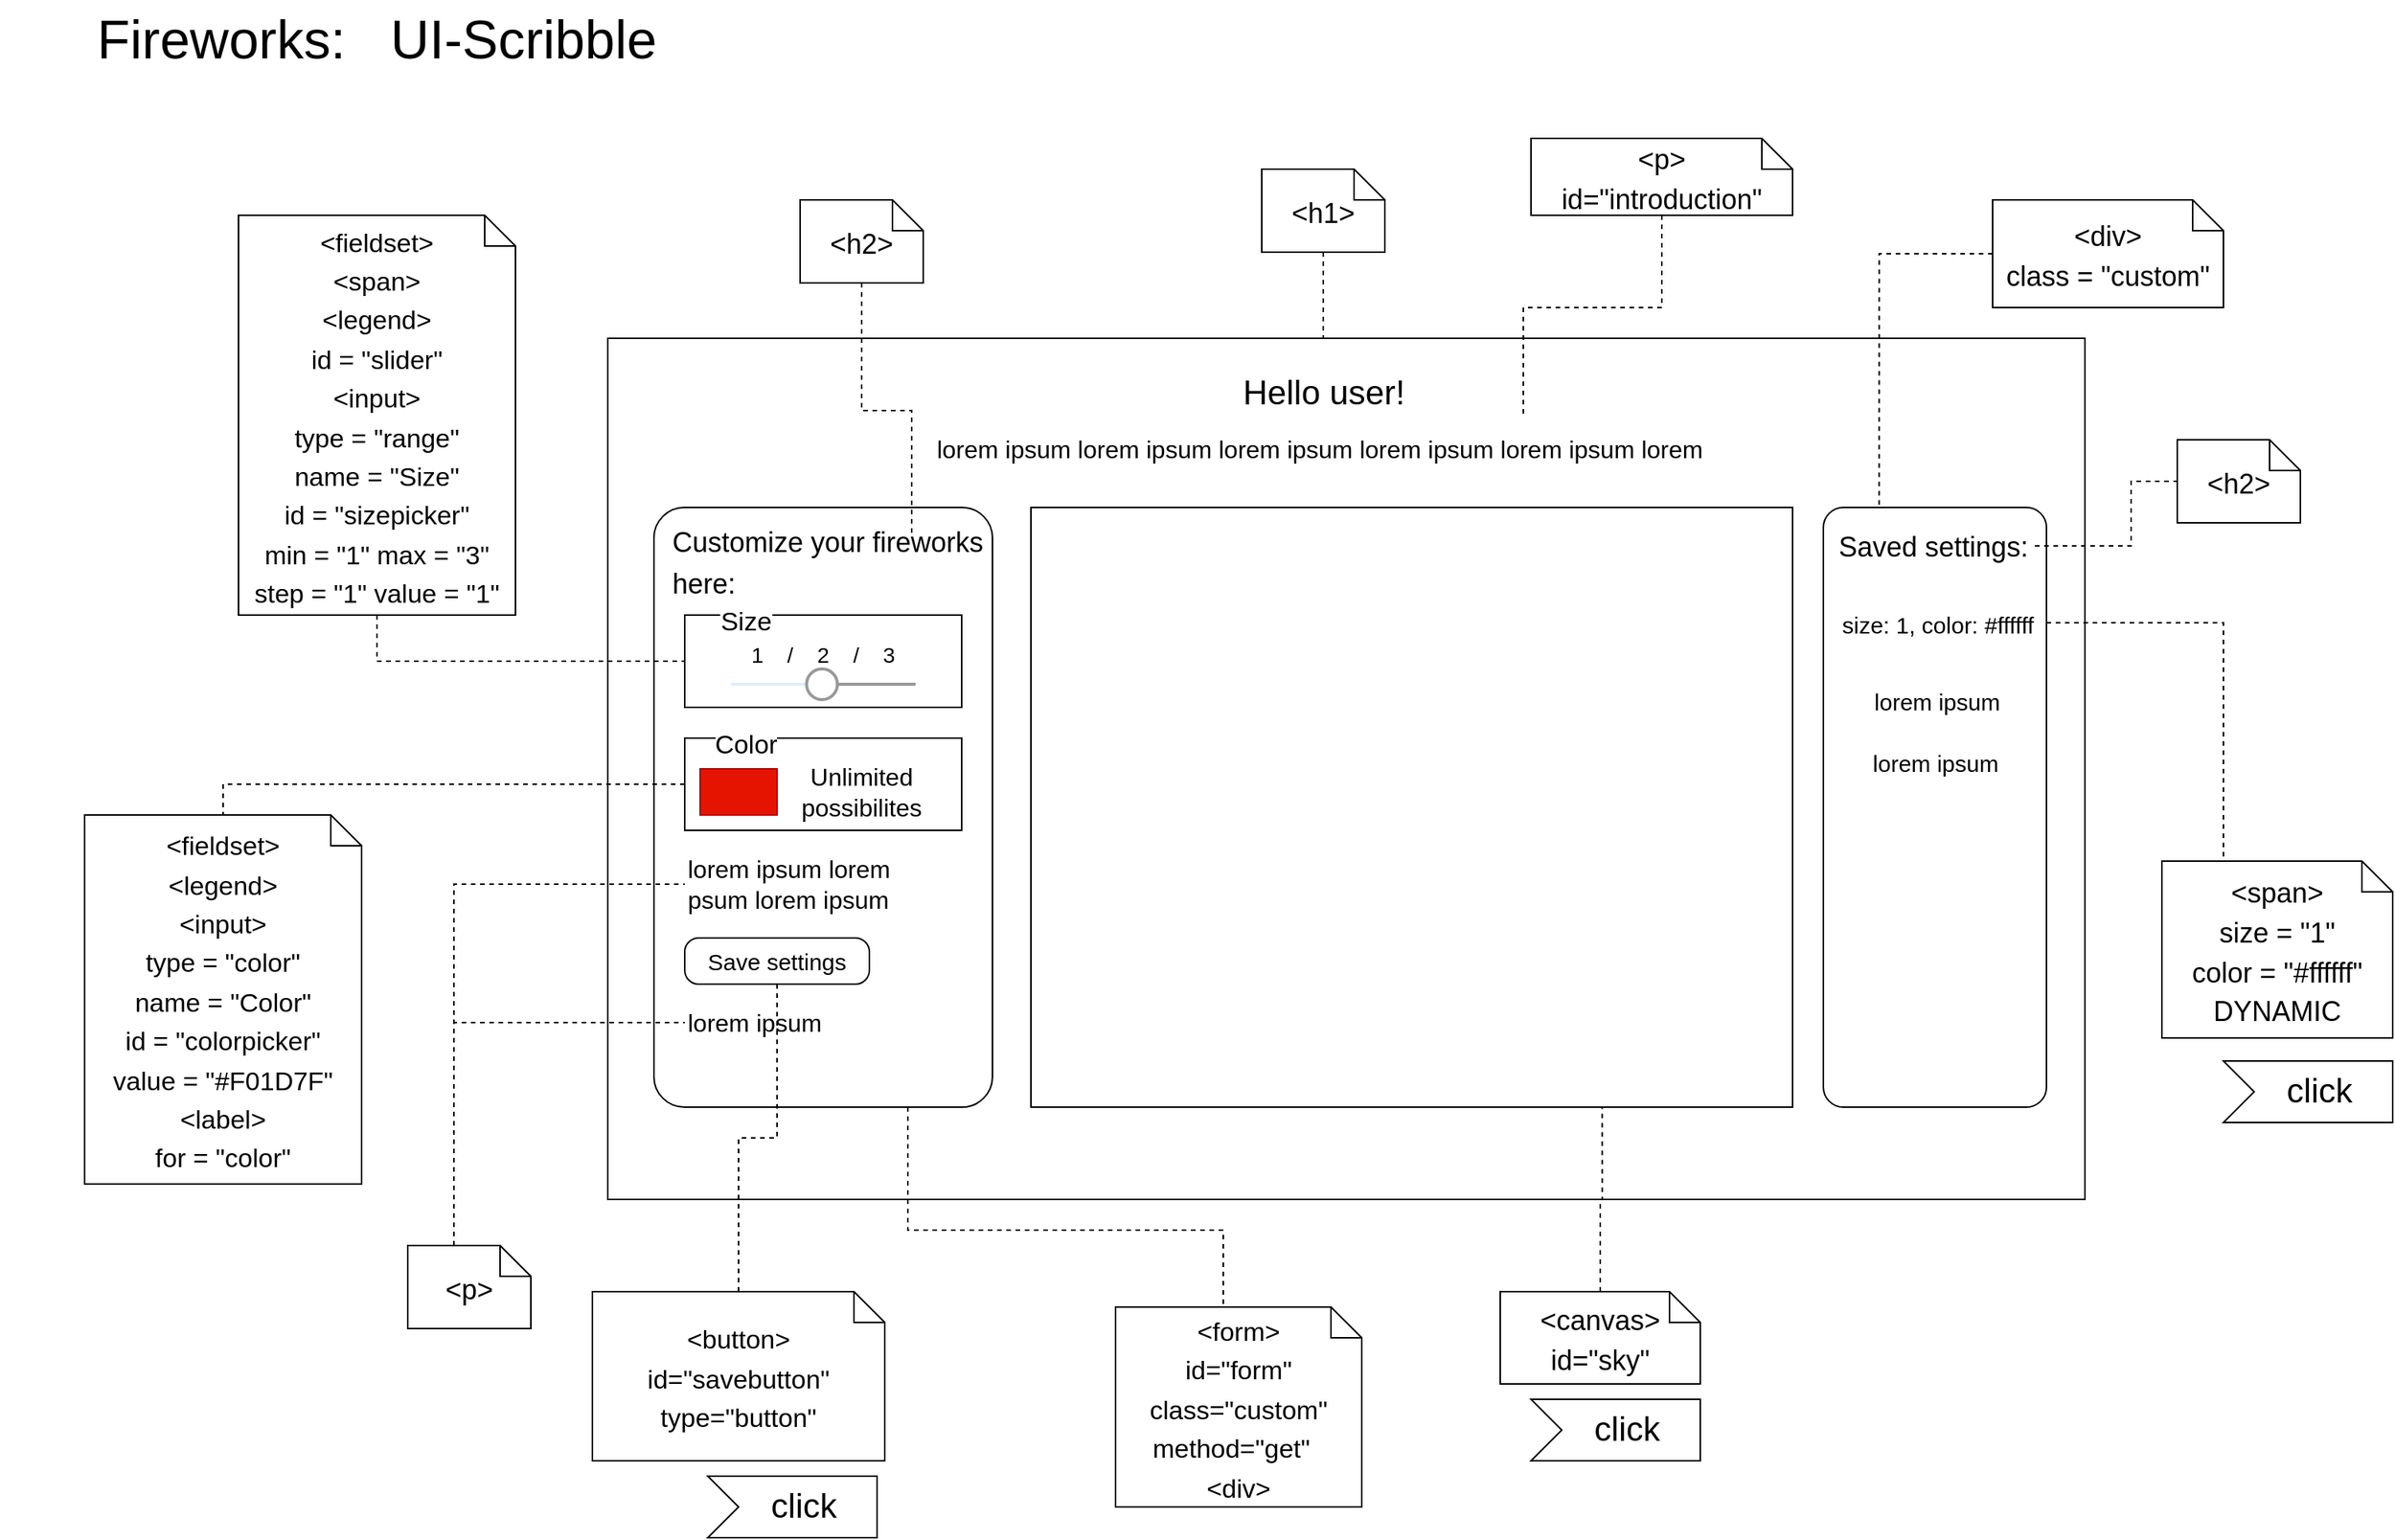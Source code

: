 <mxfile version="20.8.16" type="device" pages="2"><diagram name="UI-Scribble" id="m06QiTFsfM3fab6xTygt"><mxGraphModel dx="2072" dy="2397" grid="1" gridSize="10" guides="1" tooltips="1" connect="1" arrows="1" fold="1" page="1" pageScale="1" pageWidth="1654" pageHeight="1169" math="0" shadow="0"><root><mxCell id="0"/><mxCell id="1" parent="0"/><mxCell id="7OgPzJct-2GguKrpG13W-1" value="&lt;font style=&quot;font-size: 35px;&quot;&gt;Fireworks:&amp;nbsp; &amp;nbsp;UI-Scribble&lt;/font&gt;" style="text;strokeColor=none;align=center;fillColor=none;html=1;verticalAlign=middle;whiteSpace=wrap;rounded=0;" parent="1" vertex="1"><mxGeometry x="45" y="-1070" width="490" height="50" as="geometry"/></mxCell><mxCell id="7OgPzJct-2GguKrpG13W-2" value="" style="rounded=0;whiteSpace=wrap;html=1;fontSize=35;" parent="1" vertex="1"><mxGeometry x="440" y="-850" width="960" height="560" as="geometry"/></mxCell><mxCell id="7OgPzJct-2GguKrpG13W-3" value="&lt;font style=&quot;font-size: 16px;&quot;&gt;lorem ipsum lorem ipsum lorem ipsum lorem ipsum lorem ipsum lorem&amp;nbsp;&lt;/font&gt;" style="text;strokeColor=none;align=center;fillColor=none;html=1;verticalAlign=middle;whiteSpace=wrap;rounded=0;fontSize=35;" parent="1" vertex="1"><mxGeometry x="645" y="-800" width="520" height="30" as="geometry"/></mxCell><mxCell id="7OgPzJct-2GguKrpG13W-4" value="&lt;font style=&quot;font-size: 22px;&quot;&gt;Hello user!&lt;/font&gt;" style="text;html=1;align=center;verticalAlign=middle;resizable=0;points=[];autosize=1;strokeColor=none;fillColor=none;fontSize=35;" parent="1" vertex="1"><mxGeometry x="840" y="-850" width="130" height="60" as="geometry"/></mxCell><mxCell id="Xsv-JWHQC8-qhhV5ccBF-56" style="edgeStyle=orthogonalEdgeStyle;rounded=0;orthogonalLoop=1;jettySize=auto;html=1;exitX=0.5;exitY=1;exitDx=0;exitDy=0;exitPerimeter=0;dashed=1;fontSize=22;endArrow=none;endFill=0;" edge="1" parent="1" source="7OgPzJct-2GguKrpG13W-5" target="7OgPzJct-2GguKrpG13W-4"><mxGeometry relative="1" as="geometry"/></mxCell><mxCell id="7OgPzJct-2GguKrpG13W-5" value="&lt;font style=&quot;font-size: 18px;&quot;&gt;&amp;lt;h1&amp;gt;&lt;/font&gt;" style="shape=note;size=20;whiteSpace=wrap;html=1;fontSize=21;" parent="1" vertex="1"><mxGeometry x="865" y="-960" width="80" height="54" as="geometry"/></mxCell><mxCell id="7OgPzJct-2GguKrpG13W-13" style="edgeStyle=orthogonalEdgeStyle;rounded=0;orthogonalLoop=1;jettySize=auto;html=1;exitX=0.5;exitY=1;exitDx=0;exitDy=0;exitPerimeter=0;entryX=0.75;entryY=0;entryDx=0;entryDy=0;dashed=1;fontSize=18;endArrow=none;endFill=0;" parent="1" source="7OgPzJct-2GguKrpG13W-6" target="7OgPzJct-2GguKrpG13W-3" edge="1"><mxGeometry relative="1" as="geometry"><Array as="points"><mxPoint x="1125" y="-870"/><mxPoint x="1035" y="-870"/></Array></mxGeometry></mxCell><mxCell id="7OgPzJct-2GguKrpG13W-6" value="&lt;font style=&quot;font-size: 18px;&quot;&gt;&amp;lt;p&amp;gt;&lt;br&gt;id=&quot;introduction&quot;&lt;/font&gt;" style="shape=note;size=20;whiteSpace=wrap;html=1;fontSize=21;" parent="1" vertex="1"><mxGeometry x="1040" y="-980" width="170" height="50" as="geometry"/></mxCell><mxCell id="7OgPzJct-2GguKrpG13W-8" value="" style="rounded=0;whiteSpace=wrap;html=1;fontSize=18;" parent="1" vertex="1"><mxGeometry x="715" y="-740" width="495" height="390" as="geometry"/></mxCell><mxCell id="7OgPzJct-2GguKrpG13W-9" value="" style="rounded=1;whiteSpace=wrap;html=1;fontSize=18;arcSize=9;" parent="1" vertex="1"><mxGeometry x="1230" y="-740" width="145" height="390" as="geometry"/></mxCell><mxCell id="Xsv-JWHQC8-qhhV5ccBF-28" style="edgeStyle=orthogonalEdgeStyle;rounded=0;orthogonalLoop=1;jettySize=auto;html=1;exitX=0.75;exitY=1;exitDx=0;exitDy=0;entryX=0;entryY=0;entryDx=70;entryDy=0;entryPerimeter=0;dashed=1;fontSize=14;endArrow=none;endFill=0;" edge="1" parent="1" source="7OgPzJct-2GguKrpG13W-10" target="ThmjBP-Sp7eXbZXouZfr-7"><mxGeometry relative="1" as="geometry"><Array as="points"><mxPoint x="635" y="-270"/><mxPoint x="840" y="-270"/></Array></mxGeometry></mxCell><mxCell id="7OgPzJct-2GguKrpG13W-10" value="" style="rounded=1;whiteSpace=wrap;html=1;fontSize=18;arcSize=9;" parent="1" vertex="1"><mxGeometry x="470" y="-740" width="220" height="390" as="geometry"/></mxCell><mxCell id="Xsv-JWHQC8-qhhV5ccBF-48" style="edgeStyle=orthogonalEdgeStyle;rounded=0;orthogonalLoop=1;jettySize=auto;html=1;exitX=0.5;exitY=0;exitDx=0;exitDy=0;exitPerimeter=0;entryX=0.75;entryY=1;entryDx=0;entryDy=0;dashed=1;fontSize=14;endArrow=none;endFill=0;" edge="1" parent="1" source="7OgPzJct-2GguKrpG13W-14" target="7OgPzJct-2GguKrpG13W-8"><mxGeometry relative="1" as="geometry"/></mxCell><mxCell id="7OgPzJct-2GguKrpG13W-14" value="&lt;font style=&quot;font-size: 18px;&quot;&gt;&amp;lt;canvas&amp;gt;&lt;br&gt;id=&quot;sky&quot;&lt;/font&gt;" style="shape=note;size=20;whiteSpace=wrap;html=1;fontSize=21;" parent="1" vertex="1"><mxGeometry x="1020" y="-230" width="130" height="60" as="geometry"/></mxCell><mxCell id="ThmjBP-Sp7eXbZXouZfr-1" value="&lt;font style=&quot;font-size: 18px;&quot;&gt;Customize your fireworks here:&lt;/font&gt;" style="text;strokeColor=none;align=left;fillColor=none;html=1;verticalAlign=middle;whiteSpace=wrap;rounded=0;fontSize=22;" parent="1" vertex="1"><mxGeometry x="480" y="-720" width="210" height="30" as="geometry"/></mxCell><mxCell id="Xsv-JWHQC8-qhhV5ccBF-57" style="edgeStyle=orthogonalEdgeStyle;rounded=0;orthogonalLoop=1;jettySize=auto;html=1;exitX=1;exitY=0.5;exitDx=0;exitDy=0;entryX=0;entryY=0.5;entryDx=0;entryDy=0;entryPerimeter=0;dashed=1;fontSize=22;endArrow=none;endFill=0;" edge="1" parent="1" source="ThmjBP-Sp7eXbZXouZfr-3" target="Xsv-JWHQC8-qhhV5ccBF-3"><mxGeometry relative="1" as="geometry"><Array as="points"><mxPoint x="1430" y="-715"/><mxPoint x="1430" y="-757"/></Array></mxGeometry></mxCell><mxCell id="ThmjBP-Sp7eXbZXouZfr-3" value="&lt;font style=&quot;font-size: 18px;&quot;&gt;Saved settings:&lt;/font&gt;" style="text;strokeColor=none;align=left;fillColor=none;html=1;verticalAlign=middle;whiteSpace=wrap;rounded=0;fontSize=22;" parent="1" vertex="1"><mxGeometry x="1237.5" y="-730" width="130" height="30" as="geometry"/></mxCell><mxCell id="ThmjBP-Sp7eXbZXouZfr-6" value="" style="rounded=0;whiteSpace=wrap;html=1;fontSize=16;" parent="1" vertex="1"><mxGeometry x="490" y="-670" width="180" height="60" as="geometry"/></mxCell><mxCell id="ThmjBP-Sp7eXbZXouZfr-7" value="&lt;font style=&quot;font-size: 17px;&quot;&gt;&amp;lt;form&amp;gt;&lt;br&gt;id=&quot;form&quot; class=&quot;custom&quot;&lt;br&gt;method=&quot;get&quot; &amp;nbsp;&lt;br&gt;&amp;lt;div&amp;gt;&lt;br&gt;&lt;/font&gt;" style="shape=note;size=20;whiteSpace=wrap;html=1;fontSize=21;" parent="1" vertex="1"><mxGeometry x="770" y="-220" width="160" height="130" as="geometry"/></mxCell><mxCell id="ThmjBP-Sp7eXbZXouZfr-9" style="edgeStyle=orthogonalEdgeStyle;rounded=0;orthogonalLoop=1;jettySize=auto;html=1;exitX=0.5;exitY=1;exitDx=0;exitDy=0;exitPerimeter=0;entryX=0.75;entryY=0;entryDx=0;entryDy=0;fontSize=17;dashed=1;endArrow=none;endFill=0;" parent="1" source="ThmjBP-Sp7eXbZXouZfr-8" target="ThmjBP-Sp7eXbZXouZfr-1" edge="1"><mxGeometry relative="1" as="geometry"/></mxCell><mxCell id="ThmjBP-Sp7eXbZXouZfr-8" value="&lt;font style=&quot;font-size: 18px;&quot;&gt;&amp;lt;h2&amp;gt;&lt;/font&gt;" style="shape=note;size=20;whiteSpace=wrap;html=1;fontSize=21;" parent="1" vertex="1"><mxGeometry x="565" y="-940" width="80" height="54" as="geometry"/></mxCell><mxCell id="ThmjBP-Sp7eXbZXouZfr-11" value="&lt;span style=&quot;background-color: rgb(255, 255, 255);&quot;&gt;Size&lt;/span&gt;" style="text;align=center;html=1;verticalAlign=middle;whiteSpace=wrap;rounded=0;fontSize=17;" parent="1" vertex="1"><mxGeometry x="500" y="-680" width="60" height="30" as="geometry"/></mxCell><mxCell id="Xsv-JWHQC8-qhhV5ccBF-3" value="&lt;font style=&quot;font-size: 18px;&quot;&gt;&amp;lt;h2&amp;gt;&lt;/font&gt;" style="shape=note;size=20;whiteSpace=wrap;html=1;fontSize=21;" vertex="1" parent="1"><mxGeometry x="1460" y="-784" width="80" height="54" as="geometry"/></mxCell><mxCell id="Xsv-JWHQC8-qhhV5ccBF-52" style="edgeStyle=orthogonalEdgeStyle;rounded=0;orthogonalLoop=1;jettySize=auto;html=1;exitX=0;exitY=0.5;exitDx=0;exitDy=0;entryX=0.5;entryY=0;entryDx=0;entryDy=0;entryPerimeter=0;dashed=1;fontSize=14;endArrow=none;endFill=0;" edge="1" parent="1" source="Xsv-JWHQC8-qhhV5ccBF-7" target="Xsv-JWHQC8-qhhV5ccBF-37"><mxGeometry relative="1" as="geometry"/></mxCell><mxCell id="Xsv-JWHQC8-qhhV5ccBF-7" value="" style="rounded=0;whiteSpace=wrap;html=1;fontSize=16;" vertex="1" parent="1"><mxGeometry x="490" y="-590" width="180" height="60" as="geometry"/></mxCell><mxCell id="Xsv-JWHQC8-qhhV5ccBF-8" value="&lt;span style=&quot;background-color: rgb(255, 255, 255);&quot;&gt;Color&lt;/span&gt;" style="text;align=center;html=1;verticalAlign=middle;whiteSpace=wrap;rounded=0;fontSize=17;" vertex="1" parent="1"><mxGeometry x="500" y="-600" width="60" height="30" as="geometry"/></mxCell><mxCell id="Xsv-JWHQC8-qhhV5ccBF-9" value="&lt;font style=&quot;font-size: 16px;&quot;&gt;lorem ipsum lorem psum lorem ipsum&lt;/font&gt;" style="text;html=1;strokeColor=none;fillColor=none;align=left;verticalAlign=middle;whiteSpace=wrap;rounded=0;" vertex="1" parent="1"><mxGeometry x="490" y="-510" width="140" height="30" as="geometry"/></mxCell><mxCell id="Xsv-JWHQC8-qhhV5ccBF-41" style="edgeStyle=orthogonalEdgeStyle;rounded=0;orthogonalLoop=1;jettySize=auto;html=1;exitX=0.5;exitY=1;exitDx=0;exitDy=0;entryX=0.5;entryY=0;entryDx=0;entryDy=0;entryPerimeter=0;dashed=1;fontSize=14;endArrow=none;endFill=0;" edge="1" parent="1" source="Xsv-JWHQC8-qhhV5ccBF-10" target="Xsv-JWHQC8-qhhV5ccBF-15"><mxGeometry relative="1" as="geometry"/></mxCell><mxCell id="Xsv-JWHQC8-qhhV5ccBF-10" value="&lt;font style=&quot;font-size: 15px;&quot;&gt;Save settings&lt;/font&gt;" style="rounded=1;whiteSpace=wrap;html=1;fontSize=16;arcSize=30;" vertex="1" parent="1"><mxGeometry x="490" y="-460" width="120" height="30" as="geometry"/></mxCell><mxCell id="Xsv-JWHQC8-qhhV5ccBF-11" value="" style="rounded=0;whiteSpace=wrap;html=1;fontSize=15;fillColor=#e51400;strokeColor=#B20000;fontColor=#ffffff;" vertex="1" parent="1"><mxGeometry x="500" y="-570" width="50" height="30" as="geometry"/></mxCell><mxCell id="Xsv-JWHQC8-qhhV5ccBF-12" value="&lt;font style=&quot;font-size: 16px;&quot;&gt;Unlimited possibilites&lt;/font&gt;" style="text;html=1;strokeColor=none;fillColor=none;align=center;verticalAlign=middle;whiteSpace=wrap;rounded=0;fontSize=15;" vertex="1" parent="1"><mxGeometry x="550" y="-570" width="110" height="30" as="geometry"/></mxCell><mxCell id="Xsv-JWHQC8-qhhV5ccBF-13" value="" style="verticalLabelPosition=bottom;shadow=0;dashed=0;align=center;html=1;verticalAlign=top;strokeWidth=2;shape=mxgraph.mockup.forms.horSlider;strokeColor=#999999;sliderStyle=basic;sliderPos=49.282;handleStyle=circle;fillColor2=#ddeeff;fontSize=16;perimeterSpacing=0;" vertex="1" parent="1"><mxGeometry x="520" y="-630" width="120" height="10" as="geometry"/></mxCell><mxCell id="Xsv-JWHQC8-qhhV5ccBF-14" value="&lt;font style=&quot;font-size: 14px;&quot;&gt;1&amp;nbsp; &amp;nbsp; /&amp;nbsp; &amp;nbsp; 2&amp;nbsp; &amp;nbsp; /&amp;nbsp; &amp;nbsp; 3&lt;/font&gt;" style="text;html=1;strokeColor=none;fillColor=none;align=center;verticalAlign=middle;whiteSpace=wrap;rounded=0;fontSize=16;" vertex="1" parent="1"><mxGeometry x="510" y="-660" width="140" height="30" as="geometry"/></mxCell><mxCell id="Xsv-JWHQC8-qhhV5ccBF-15" value="&lt;font style=&quot;font-size: 17px;&quot;&gt;&amp;lt;button&amp;gt;&lt;br&gt;id=&quot;savebutton&quot;&lt;br&gt;type=&quot;button&quot;&lt;br&gt;&lt;/font&gt;" style="shape=note;size=20;whiteSpace=wrap;html=1;fontSize=21;" vertex="1" parent="1"><mxGeometry x="430" y="-230" width="190" height="110" as="geometry"/></mxCell><mxCell id="Xsv-JWHQC8-qhhV5ccBF-49" style="edgeStyle=orthogonalEdgeStyle;rounded=0;orthogonalLoop=1;jettySize=auto;html=1;exitX=0;exitY=0;exitDx=30;exitDy=0;exitPerimeter=0;entryX=0;entryY=0.5;entryDx=0;entryDy=0;dashed=1;fontSize=14;endArrow=none;endFill=0;" edge="1" parent="1" source="Xsv-JWHQC8-qhhV5ccBF-16" target="Xsv-JWHQC8-qhhV5ccBF-30"><mxGeometry relative="1" as="geometry"/></mxCell><mxCell id="Xsv-JWHQC8-qhhV5ccBF-50" style="edgeStyle=orthogonalEdgeStyle;rounded=0;orthogonalLoop=1;jettySize=auto;html=1;exitX=0;exitY=0;exitDx=30;exitDy=0;exitPerimeter=0;entryX=0;entryY=0.5;entryDx=0;entryDy=0;dashed=1;fontSize=14;endArrow=none;endFill=0;" edge="1" parent="1" source="Xsv-JWHQC8-qhhV5ccBF-16" target="Xsv-JWHQC8-qhhV5ccBF-9"><mxGeometry relative="1" as="geometry"/></mxCell><mxCell id="Xsv-JWHQC8-qhhV5ccBF-16" value="&lt;font style=&quot;font-size: 18px;&quot;&gt;&amp;lt;p&amp;gt;&lt;/font&gt;" style="shape=note;size=20;whiteSpace=wrap;html=1;fontSize=21;" vertex="1" parent="1"><mxGeometry x="310" y="-260" width="80" height="54" as="geometry"/></mxCell><mxCell id="Xsv-JWHQC8-qhhV5ccBF-27" style="edgeStyle=orthogonalEdgeStyle;rounded=0;orthogonalLoop=1;jettySize=auto;html=1;exitX=0.5;exitY=1;exitDx=0;exitDy=0;exitPerimeter=0;entryX=0;entryY=0.5;entryDx=0;entryDy=0;dashed=1;fontSize=14;endArrow=none;endFill=0;" edge="1" parent="1" source="Xsv-JWHQC8-qhhV5ccBF-26" target="ThmjBP-Sp7eXbZXouZfr-6"><mxGeometry relative="1" as="geometry"/></mxCell><mxCell id="Xsv-JWHQC8-qhhV5ccBF-26" value="&lt;font style=&quot;font-size: 17px;&quot;&gt;&amp;lt;fieldset&amp;gt;&lt;br&gt;&amp;lt;span&amp;gt;&lt;br&gt;&amp;lt;legend&amp;gt;&lt;br&gt;id = &quot;slider&quot;&lt;br&gt;&amp;lt;input&amp;gt;&lt;br&gt;type = &quot;range&quot;&lt;br&gt;name = &quot;Size&quot;&lt;br&gt;id = &quot;sizepicker&quot;&lt;br&gt;min = &quot;1&quot; max = &quot;3&quot;&lt;br&gt;step = &quot;1&quot; value = &quot;1&quot;&lt;br&gt;&lt;/font&gt;" style="shape=note;size=20;whiteSpace=wrap;html=1;fontSize=21;" vertex="1" parent="1"><mxGeometry x="200" y="-930" width="180" height="260" as="geometry"/></mxCell><mxCell id="Xsv-JWHQC8-qhhV5ccBF-30" value="&lt;font style=&quot;font-size: 16px;&quot;&gt;lorem ipsum&amp;nbsp;&lt;/font&gt;" style="text;html=1;strokeColor=none;fillColor=none;align=left;verticalAlign=middle;whiteSpace=wrap;rounded=0;" vertex="1" parent="1"><mxGeometry x="490" y="-420" width="140" height="30" as="geometry"/></mxCell><mxCell id="Xsv-JWHQC8-qhhV5ccBF-37" value="&lt;font style=&quot;font-size: 17px;&quot;&gt;&amp;lt;fieldset&amp;gt;&lt;br&gt;&amp;lt;legend&amp;gt;&lt;br&gt;&amp;lt;input&amp;gt;&lt;br&gt;type = &quot;color&quot;&lt;br&gt;name = &quot;Color&quot;&lt;br&gt;id = &quot;colorpicker&quot;&lt;br&gt;value = &quot;#F01D7F&quot;&lt;br&gt;&amp;lt;label&amp;gt;&lt;br&gt;for = &quot;color&quot;&lt;br&gt;&lt;/font&gt;" style="shape=note;size=20;whiteSpace=wrap;html=1;fontSize=21;" vertex="1" parent="1"><mxGeometry x="100" y="-540" width="180" height="240" as="geometry"/></mxCell><mxCell id="Xsv-JWHQC8-qhhV5ccBF-53" value="&lt;font style=&quot;font-size: 22px;&quot;&gt;click&lt;/font&gt;" style="html=1;shape=mxgraph.infographic.ribbonSimple;notch1=20;notch2=0;align=center;verticalAlign=middle;fontSize=14;fontStyle=0;fillColor=#FFFFFF;flipH=0;spacingRight=0;spacingLeft=14;strokeWidth=1;" vertex="1" parent="1"><mxGeometry x="505" y="-110" width="110" height="40" as="geometry"/></mxCell><mxCell id="Xsv-JWHQC8-qhhV5ccBF-54" value="&lt;font style=&quot;font-size: 22px;&quot;&gt;click&lt;/font&gt;" style="html=1;shape=mxgraph.infographic.ribbonSimple;notch1=20;notch2=0;align=center;verticalAlign=middle;fontSize=14;fontStyle=0;fillColor=#FFFFFF;flipH=0;spacingRight=0;spacingLeft=14;strokeWidth=1;" vertex="1" parent="1"><mxGeometry x="1040" y="-160" width="110" height="40" as="geometry"/></mxCell><mxCell id="Xsv-JWHQC8-qhhV5ccBF-58" style="edgeStyle=orthogonalEdgeStyle;rounded=0;orthogonalLoop=1;jettySize=auto;html=1;exitX=0;exitY=0.5;exitDx=0;exitDy=0;exitPerimeter=0;entryX=0.25;entryY=0;entryDx=0;entryDy=0;dashed=1;fontSize=22;endArrow=none;endFill=0;" edge="1" parent="1" source="Xsv-JWHQC8-qhhV5ccBF-55" target="7OgPzJct-2GguKrpG13W-9"><mxGeometry relative="1" as="geometry"/></mxCell><mxCell id="Xsv-JWHQC8-qhhV5ccBF-55" value="&lt;font style=&quot;font-size: 18px;&quot;&gt;&amp;lt;div&amp;gt;&lt;br&gt;class = &quot;custom&quot;&lt;br&gt;&lt;/font&gt;" style="shape=note;size=20;whiteSpace=wrap;html=1;fontSize=21;" vertex="1" parent="1"><mxGeometry x="1340" y="-940" width="150" height="70" as="geometry"/></mxCell><mxCell id="Xsv-JWHQC8-qhhV5ccBF-63" style="edgeStyle=orthogonalEdgeStyle;rounded=0;orthogonalLoop=1;jettySize=auto;html=1;exitX=1;exitY=0.5;exitDx=0;exitDy=0;entryX=0;entryY=0;entryDx=65;entryDy=0;entryPerimeter=0;dashed=1;fontSize=15;endArrow=none;endFill=0;" edge="1" parent="1" source="Xsv-JWHQC8-qhhV5ccBF-59" target="Xsv-JWHQC8-qhhV5ccBF-62"><mxGeometry relative="1" as="geometry"><Array as="points"><mxPoint x="1490" y="-665"/><mxPoint x="1490" y="-510"/></Array></mxGeometry></mxCell><mxCell id="Xsv-JWHQC8-qhhV5ccBF-59" value="&lt;font style=&quot;font-size: 15px;&quot;&gt;size: 1, color: #ffffff&lt;/font&gt;" style="text;html=1;strokeColor=none;fillColor=none;align=center;verticalAlign=middle;whiteSpace=wrap;rounded=0;fontSize=22;" vertex="1" parent="1"><mxGeometry x="1232.5" y="-680" width="142.5" height="30" as="geometry"/></mxCell><mxCell id="Xsv-JWHQC8-qhhV5ccBF-60" value="&lt;font style=&quot;font-size: 15px;&quot;&gt;lorem ipsum&lt;/font&gt;" style="text;html=1;strokeColor=none;fillColor=none;align=center;verticalAlign=middle;whiteSpace=wrap;rounded=0;fontSize=22;" vertex="1" parent="1"><mxGeometry x="1198.75" y="-630" width="210" height="30" as="geometry"/></mxCell><mxCell id="Xsv-JWHQC8-qhhV5ccBF-61" value="&lt;font style=&quot;font-size: 15px;&quot;&gt;lorem ipsum&lt;/font&gt;" style="text;html=1;strokeColor=none;fillColor=none;align=center;verticalAlign=middle;whiteSpace=wrap;rounded=0;fontSize=22;" vertex="1" parent="1"><mxGeometry x="1247.5" y="-590" width="110" height="30" as="geometry"/></mxCell><mxCell id="Xsv-JWHQC8-qhhV5ccBF-62" value="&lt;font style=&quot;font-size: 18px;&quot;&gt;&amp;lt;span&amp;gt;&lt;br&gt;size = &quot;1&quot;&lt;br&gt;color = &quot;#ffffff&quot;&lt;br&gt;DYNAMIC&lt;br&gt;&lt;/font&gt;" style="shape=note;size=20;whiteSpace=wrap;html=1;fontSize=21;" vertex="1" parent="1"><mxGeometry x="1450" y="-510" width="150" height="115" as="geometry"/></mxCell><mxCell id="Xsv-JWHQC8-qhhV5ccBF-64" value="&lt;font style=&quot;font-size: 22px;&quot;&gt;click&lt;/font&gt;" style="html=1;shape=mxgraph.infographic.ribbonSimple;notch1=20;notch2=0;align=center;verticalAlign=middle;fontSize=14;fontStyle=0;fillColor=#FFFFFF;flipH=0;spacingRight=0;spacingLeft=14;strokeWidth=1;" vertex="1" parent="1"><mxGeometry x="1490" y="-380" width="110" height="40" as="geometry"/></mxCell></root></mxGraphModel></diagram><diagram id="1FMIA3zPQ-LBu8ToEy_D" name="Use-Case"><mxGraphModel dx="1500" dy="1726" grid="1" gridSize="10" guides="1" tooltips="1" connect="1" arrows="1" fold="1" page="1" pageScale="1" pageWidth="1169" pageHeight="827" math="0" shadow="0"><root><mxCell id="0"/><mxCell id="1" parent="0"/><mxCell id="YTlq5ghSfAbqYxnl1x_t-1" value="&lt;font style=&quot;font-size: 35px;&quot;&gt;Fireworks:&amp;nbsp; &amp;nbsp;Use-Case-Diagram&lt;/font&gt;" style="text;strokeColor=none;align=center;fillColor=none;html=1;verticalAlign=middle;whiteSpace=wrap;rounded=0;" vertex="1" parent="1"><mxGeometry x="40" y="-770" width="570" height="50" as="geometry"/></mxCell><mxCell id="YTlq5ghSfAbqYxnl1x_t-2" value="" style="shape=umlActor;verticalLabelPosition=bottom;verticalAlign=top;html=1;outlineConnect=0;fontSize=18;" vertex="1" parent="1"><mxGeometry x="60" y="-480" width="60" height="110" as="geometry"/></mxCell><mxCell id="YTlq5ghSfAbqYxnl1x_t-3" value="" style="rounded=0;whiteSpace=wrap;html=1;fontSize=18;" vertex="1" parent="1"><mxGeometry x="190" y="-660" width="530" height="560" as="geometry"/></mxCell><mxCell id="YTlq5ghSfAbqYxnl1x_t-4" value="" style="rounded=0;whiteSpace=wrap;html=1;fontSize=18;" vertex="1" parent="1"><mxGeometry x="760" y="-660" width="320" height="560" as="geometry"/></mxCell><mxCell id="YTlq5ghSfAbqYxnl1x_t-5" value="&lt;font style=&quot;font-size: 20px;&quot;&gt;Server&lt;/font&gt;" style="text;strokeColor=none;align=center;fillColor=none;html=1;verticalAlign=middle;whiteSpace=wrap;rounded=0;fontSize=18;" vertex="1" parent="1"><mxGeometry x="780" y="-650" width="60" height="30" as="geometry"/></mxCell><mxCell id="YTlq5ghSfAbqYxnl1x_t-6" value="&lt;font style=&quot;font-size: 20px;&quot;&gt;System&lt;/font&gt;" style="text;strokeColor=none;align=center;fillColor=none;html=1;verticalAlign=middle;whiteSpace=wrap;rounded=0;fontSize=18;" vertex="1" parent="1"><mxGeometry x="210" y="-645" width="60" height="30" as="geometry"/></mxCell><mxCell id="YTlq5ghSfAbqYxnl1x_t-22" style="edgeStyle=orthogonalEdgeStyle;curved=1;orthogonalLoop=1;jettySize=auto;html=1;exitX=1;exitY=0.5;exitDx=0;exitDy=0;entryX=0;entryY=0.5;entryDx=0;entryDy=0;fontSize=18;startArrow=classic;startFill=1;" edge="1" parent="1" source="YTlq5ghSfAbqYxnl1x_t-7" target="YTlq5ghSfAbqYxnl1x_t-21"><mxGeometry relative="1" as="geometry"/></mxCell><mxCell id="YTlq5ghSfAbqYxnl1x_t-38" style="edgeStyle=orthogonalEdgeStyle;curved=1;orthogonalLoop=1;jettySize=auto;html=1;exitX=0.5;exitY=0;exitDx=0;exitDy=0;entryX=0;entryY=0.5;entryDx=0;entryDy=0;fontSize=18;startArrow=none;startFill=0;dashed=1;" edge="1" parent="1" source="YTlq5ghSfAbqYxnl1x_t-7" target="YTlq5ghSfAbqYxnl1x_t-37"><mxGeometry relative="1" as="geometry"/></mxCell><mxCell id="YTlq5ghSfAbqYxnl1x_t-7" value="&lt;font style=&quot;font-size: 18px;&quot;&gt;start&lt;/font&gt;" style="ellipse;whiteSpace=wrap;html=1;fontSize=20;" vertex="1" parent="1"><mxGeometry x="260" y="-550" width="100" height="50" as="geometry"/></mxCell><mxCell id="YTlq5ghSfAbqYxnl1x_t-44" style="edgeStyle=orthogonalEdgeStyle;curved=1;orthogonalLoop=1;jettySize=auto;html=1;exitX=1;exitY=0.5;exitDx=0;exitDy=0;entryX=0;entryY=0.5;entryDx=0;entryDy=0;fontSize=18;startArrow=none;startFill=0;" edge="1" parent="1" source="YTlq5ghSfAbqYxnl1x_t-8" target="YTlq5ghSfAbqYxnl1x_t-13"><mxGeometry relative="1" as="geometry"/></mxCell><mxCell id="YTlq5ghSfAbqYxnl1x_t-45" style="edgeStyle=orthogonalEdgeStyle;curved=1;orthogonalLoop=1;jettySize=auto;html=1;exitX=1;exitY=0.5;exitDx=0;exitDy=0;entryX=0;entryY=0.5;entryDx=0;entryDy=0;fontSize=18;startArrow=none;startFill=0;" edge="1" parent="1" source="YTlq5ghSfAbqYxnl1x_t-8" target="YTlq5ghSfAbqYxnl1x_t-14"><mxGeometry relative="1" as="geometry"/></mxCell><mxCell id="YTlq5ghSfAbqYxnl1x_t-8" value="&lt;font style=&quot;font-size: 18px;&quot;&gt;fire Rockets&lt;/font&gt;" style="ellipse;whiteSpace=wrap;html=1;fontSize=20;" vertex="1" parent="1"><mxGeometry x="260" y="-230" width="130" height="60" as="geometry"/></mxCell><mxCell id="YTlq5ghSfAbqYxnl1x_t-42" style="edgeStyle=orthogonalEdgeStyle;curved=1;orthogonalLoop=1;jettySize=auto;html=1;exitX=1;exitY=0.5;exitDx=0;exitDy=0;entryX=0;entryY=0.5;entryDx=0;entryDy=0;fontSize=18;startArrow=none;startFill=0;" edge="1" parent="1" source="YTlq5ghSfAbqYxnl1x_t-9" target="YTlq5ghSfAbqYxnl1x_t-11"><mxGeometry relative="1" as="geometry"/></mxCell><mxCell id="YTlq5ghSfAbqYxnl1x_t-43" style="edgeStyle=orthogonalEdgeStyle;curved=1;orthogonalLoop=1;jettySize=auto;html=1;exitX=1;exitY=0.5;exitDx=0;exitDy=0;entryX=0;entryY=0.5;entryDx=0;entryDy=0;fontSize=18;startArrow=none;startFill=0;" edge="1" parent="1" source="YTlq5ghSfAbqYxnl1x_t-9" target="YTlq5ghSfAbqYxnl1x_t-10"><mxGeometry relative="1" as="geometry"/></mxCell><mxCell id="YTlq5ghSfAbqYxnl1x_t-9" value="customize settings" style="ellipse;whiteSpace=wrap;html=1;fontSize=18;" vertex="1" parent="1"><mxGeometry x="260" y="-458.5" width="160" height="67" as="geometry"/></mxCell><mxCell id="YTlq5ghSfAbqYxnl1x_t-10" value="change color" style="ellipse;whiteSpace=wrap;html=1;fontSize=18;" vertex="1" parent="1"><mxGeometry x="500" y="-420" width="120" height="60" as="geometry"/></mxCell><mxCell id="YTlq5ghSfAbqYxnl1x_t-11" value="change size" style="ellipse;whiteSpace=wrap;html=1;fontSize=18;" vertex="1" parent="1"><mxGeometry x="500" y="-510" width="120" height="60" as="geometry"/></mxCell><mxCell id="YTlq5ghSfAbqYxnl1x_t-30" style="edgeStyle=orthogonalEdgeStyle;curved=1;orthogonalLoop=1;jettySize=auto;html=1;exitX=1;exitY=0.5;exitDx=0;exitDy=0;entryX=0;entryY=0.5;entryDx=0;entryDy=0;fontSize=18;" edge="1" parent="1" source="YTlq5ghSfAbqYxnl1x_t-12" target="YTlq5ghSfAbqYxnl1x_t-29"><mxGeometry relative="1" as="geometry"/></mxCell><mxCell id="YTlq5ghSfAbqYxnl1x_t-12" value="save settings" style="ellipse;whiteSpace=wrap;html=1;fontSize=18;" vertex="1" parent="1"><mxGeometry x="290" y="-355" width="130" height="60" as="geometry"/></mxCell><mxCell id="YTlq5ghSfAbqYxnl1x_t-13" value="test settings" style="ellipse;whiteSpace=wrap;html=1;fontSize=18;" vertex="1" parent="1"><mxGeometry x="500" y="-290" width="120" height="60" as="geometry"/></mxCell><mxCell id="YTlq5ghSfAbqYxnl1x_t-41" style="edgeStyle=orthogonalEdgeStyle;curved=1;orthogonalLoop=1;jettySize=auto;html=1;exitX=1;exitY=0.5;exitDx=0;exitDy=0;entryX=0;entryY=0.5;entryDx=0;entryDy=0;fontSize=18;startArrow=classic;startFill=1;" edge="1" parent="1" source="YTlq5ghSfAbqYxnl1x_t-14" target="YTlq5ghSfAbqYxnl1x_t-35"><mxGeometry relative="1" as="geometry"/></mxCell><mxCell id="YTlq5ghSfAbqYxnl1x_t-14" value="shoot saved rocket" style="ellipse;whiteSpace=wrap;html=1;fontSize=18;" vertex="1" parent="1"><mxGeometry x="460" y="-200" width="170" height="60" as="geometry"/></mxCell><mxCell id="YTlq5ghSfAbqYxnl1x_t-17" style="edgeStyle=orthogonalEdgeStyle;curved=1;orthogonalLoop=1;jettySize=auto;html=1;exitX=0.5;exitY=0.5;exitDx=0;exitDy=0;exitPerimeter=0;entryX=0;entryY=0.5;entryDx=0;entryDy=0;fontSize=18;" edge="1" parent="1" source="YTlq5ghSfAbqYxnl1x_t-2" target="YTlq5ghSfAbqYxnl1x_t-12"><mxGeometry relative="1" as="geometry"><Array as="points"><mxPoint x="170" y="-425"/><mxPoint x="170" y="-325"/></Array></mxGeometry></mxCell><mxCell id="YTlq5ghSfAbqYxnl1x_t-18" style="edgeStyle=orthogonalEdgeStyle;curved=1;orthogonalLoop=1;jettySize=auto;html=1;exitX=0.5;exitY=0.5;exitDx=0;exitDy=0;exitPerimeter=0;entryX=0;entryY=0.5;entryDx=0;entryDy=0;fontSize=18;" edge="1" parent="1" source="YTlq5ghSfAbqYxnl1x_t-2" target="YTlq5ghSfAbqYxnl1x_t-8"><mxGeometry relative="1" as="geometry"><Array as="points"><mxPoint x="170" y="-425"/><mxPoint x="170" y="-200"/></Array></mxGeometry></mxCell><mxCell id="YTlq5ghSfAbqYxnl1x_t-20" style="edgeStyle=orthogonalEdgeStyle;curved=1;orthogonalLoop=1;jettySize=auto;html=1;exitX=0.5;exitY=0.5;exitDx=0;exitDy=0;exitPerimeter=0;entryX=0;entryY=0.5;entryDx=0;entryDy=0;fontSize=18;" edge="1" parent="1" source="YTlq5ghSfAbqYxnl1x_t-2" target="YTlq5ghSfAbqYxnl1x_t-9"><mxGeometry relative="1" as="geometry"/></mxCell><mxCell id="YTlq5ghSfAbqYxnl1x_t-21" value="provides data for list" style="ellipse;whiteSpace=wrap;html=1;fontSize=18;" vertex="1" parent="1"><mxGeometry x="825" y="-565" width="190" height="80" as="geometry"/></mxCell><mxCell id="YTlq5ghSfAbqYxnl1x_t-29" value="save size and color of firework" style="ellipse;whiteSpace=wrap;html=1;fontSize=18;" vertex="1" parent="1"><mxGeometry x="835" y="-372.5" width="170" height="95" as="geometry"/></mxCell><mxCell id="YTlq5ghSfAbqYxnl1x_t-35" value="provide data for firework" style="ellipse;whiteSpace=wrap;html=1;fontSize=18;" vertex="1" parent="1"><mxGeometry x="838.75" y="-210" width="162.5" height="80" as="geometry"/></mxCell><mxCell id="YTlq5ghSfAbqYxnl1x_t-36" style="edgeStyle=orthogonalEdgeStyle;curved=1;orthogonalLoop=1;jettySize=auto;html=1;exitX=0.5;exitY=0.5;exitDx=0;exitDy=0;exitPerimeter=0;entryX=0;entryY=0.5;entryDx=0;entryDy=0;fontSize=18;startArrow=none;startFill=0;" edge="1" parent="1" source="YTlq5ghSfAbqYxnl1x_t-2" target="YTlq5ghSfAbqYxnl1x_t-7"><mxGeometry relative="1" as="geometry"><Array as="points"><mxPoint x="170" y="-425"/><mxPoint x="170" y="-525"/></Array></mxGeometry></mxCell><mxCell id="YTlq5ghSfAbqYxnl1x_t-37" value="generate form" style="ellipse;whiteSpace=wrap;html=1;fontSize=18;" vertex="1" parent="1"><mxGeometry x="440" y="-615" width="145" height="60" as="geometry"/></mxCell></root></mxGraphModel></diagram></mxfile>